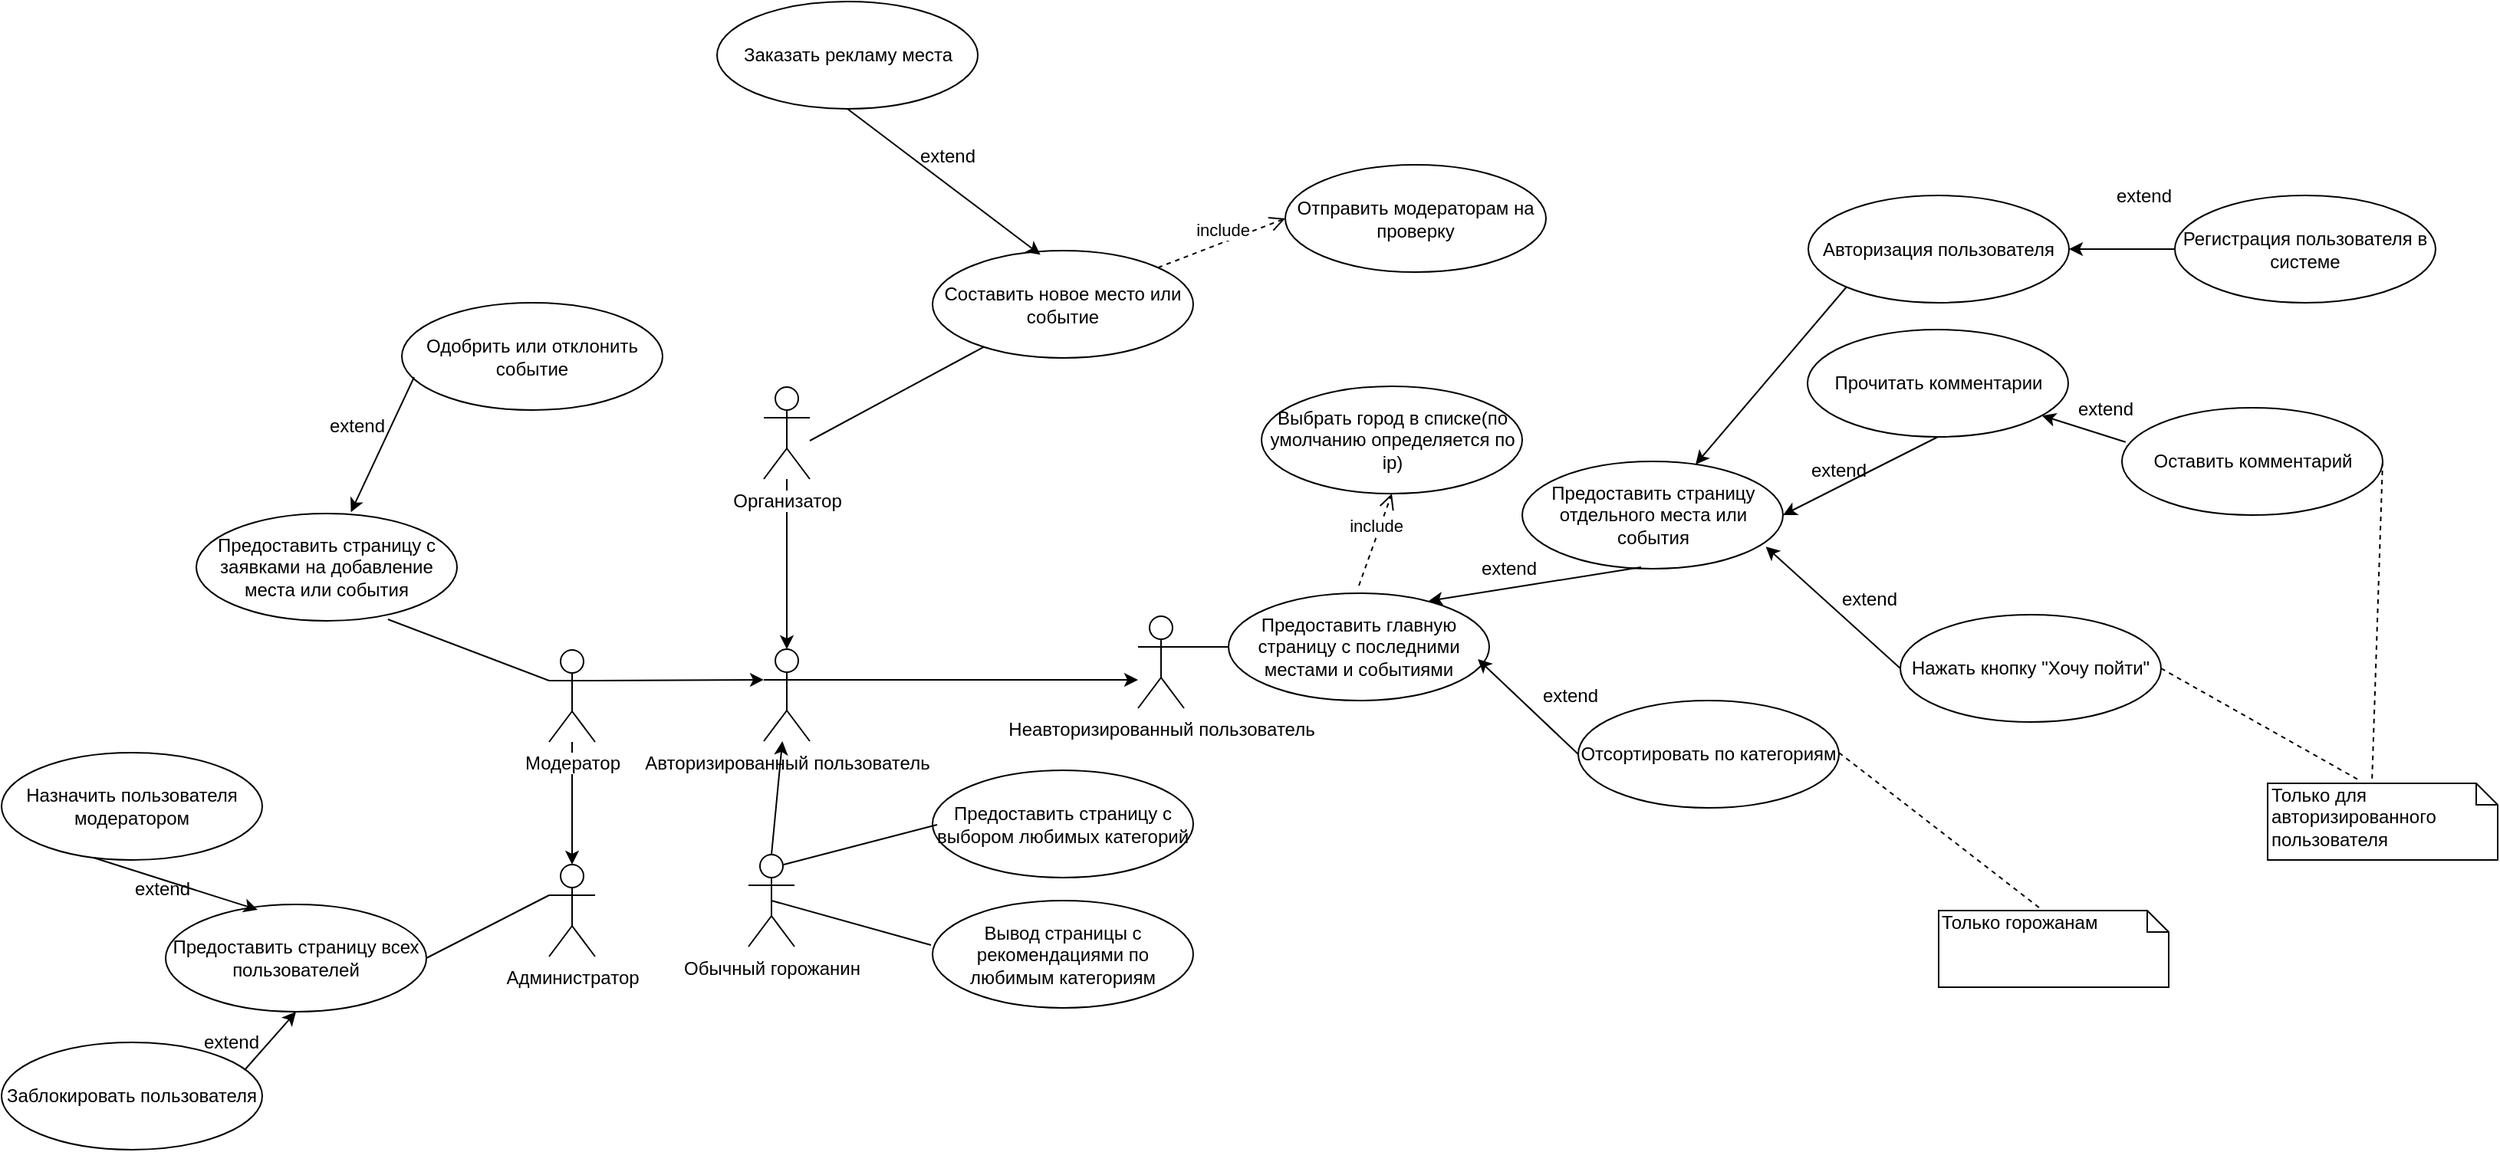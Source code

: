 <mxfile version="12.2.9" type="github" pages="1">
  <diagram id="u1nDRi898SEgDuD9-lZf" name="Page-1">
    <mxGraphModel dx="2640" dy="918" grid="1" gridSize="10" guides="1" tooltips="1" connect="1" arrows="1" fold="1" page="1" pageScale="1" pageWidth="827" pageHeight="1169" math="0" shadow="0">
      <root>
        <mxCell id="0"/>
        <mxCell id="1" parent="0"/>
        <mxCell id="8umzi9sZa_IY-OGStx1o-46" style="edgeStyle=orthogonalEdgeStyle;rounded=0;orthogonalLoop=1;jettySize=auto;html=1;exitX=1;exitY=0.333;exitDx=0;exitDy=0;exitPerimeter=0;" edge="1" parent="1" source="AobaGqpmd5NbLkJ6BFAJ-1" target="AobaGqpmd5NbLkJ6BFAJ-34">
          <mxGeometry relative="1" as="geometry">
            <Array as="points">
              <mxPoint x="-137" y="442"/>
              <mxPoint x="-137" y="442"/>
            </Array>
          </mxGeometry>
        </mxCell>
        <mxCell id="AobaGqpmd5NbLkJ6BFAJ-1" value="Авторизированный пользователь" style="shape=umlActor;verticalLabelPosition=bottom;labelBackgroundColor=#ffffff;verticalAlign=top;html=1;outlineConnect=0;" parent="1" vertex="1">
          <mxGeometry x="-330" y="422.5" width="30" height="60" as="geometry"/>
        </mxCell>
        <mxCell id="AobaGqpmd5NbLkJ6BFAJ-4" value="Авторизация пользователя" style="ellipse;whiteSpace=wrap;html=1;fillColor=none;" parent="1" vertex="1">
          <mxGeometry x="351" y="126.5" width="170" height="70" as="geometry"/>
        </mxCell>
        <mxCell id="AobaGqpmd5NbLkJ6BFAJ-6" value="Предоставить главную страницу с последними местами и событиями" style="ellipse;whiteSpace=wrap;html=1;fillColor=none;" parent="1" vertex="1">
          <mxGeometry x="-27" y="386" width="170" height="70" as="geometry"/>
        </mxCell>
        <mxCell id="AobaGqpmd5NbLkJ6BFAJ-7" value="" style="endArrow=none;html=1;exitX=1;exitY=0.333;exitDx=0;exitDy=0;exitPerimeter=0;" parent="1" source="AobaGqpmd5NbLkJ6BFAJ-34" target="AobaGqpmd5NbLkJ6BFAJ-6" edge="1">
          <mxGeometry width="50" height="50" relative="1" as="geometry">
            <mxPoint x="-350" y="571.5" as="sourcePoint"/>
            <mxPoint x="-300" y="521.5" as="targetPoint"/>
          </mxGeometry>
        </mxCell>
        <mxCell id="AobaGqpmd5NbLkJ6BFAJ-8" value="" style="endArrow=classic;html=1;exitX=0;exitY=1;exitDx=0;exitDy=0;" parent="1" source="AobaGqpmd5NbLkJ6BFAJ-4" target="AobaGqpmd5NbLkJ6BFAJ-23" edge="1">
          <mxGeometry width="50" height="50" relative="1" as="geometry">
            <mxPoint x="998.5" y="-124.5" as="sourcePoint"/>
            <mxPoint x="888.5" y="-134.5" as="targetPoint"/>
          </mxGeometry>
        </mxCell>
        <mxCell id="AobaGqpmd5NbLkJ6BFAJ-11" value="Регистрация пользователя в системе" style="ellipse;whiteSpace=wrap;html=1;fillColor=none;" parent="1" vertex="1">
          <mxGeometry x="590" y="126.5" width="170" height="70" as="geometry"/>
        </mxCell>
        <mxCell id="AobaGqpmd5NbLkJ6BFAJ-12" value="" style="endArrow=classic;html=1;entryX=1;entryY=0.5;entryDx=0;entryDy=0;exitX=0;exitY=0.5;exitDx=0;exitDy=0;" parent="1" source="AobaGqpmd5NbLkJ6BFAJ-11" edge="1" target="AobaGqpmd5NbLkJ6BFAJ-4">
          <mxGeometry width="50" height="50" relative="1" as="geometry">
            <mxPoint x="590" y="121.5" as="sourcePoint"/>
            <mxPoint x="624.79" y="137.36" as="targetPoint"/>
          </mxGeometry>
        </mxCell>
        <mxCell id="AobaGqpmd5NbLkJ6BFAJ-13" value="extend" style="text;html=1;strokeColor=none;fillColor=none;align=center;verticalAlign=middle;whiteSpace=wrap;rounded=0;" parent="1" vertex="1">
          <mxGeometry x="550" y="116.5" width="40" height="20" as="geometry"/>
        </mxCell>
        <mxCell id="AobaGqpmd5NbLkJ6BFAJ-15" value="Обычный горожанин" style="shape=umlActor;verticalLabelPosition=bottom;labelBackgroundColor=#ffffff;verticalAlign=top;html=1;outlineConnect=0;" parent="1" vertex="1">
          <mxGeometry x="-340" y="556.5" width="30" height="60" as="geometry"/>
        </mxCell>
        <mxCell id="AobaGqpmd5NbLkJ6BFAJ-18" value="" style="endArrow=classic;html=1;" parent="1" target="AobaGqpmd5NbLkJ6BFAJ-1" edge="1">
          <mxGeometry width="50" height="50" relative="1" as="geometry">
            <mxPoint x="-325" y="556.5" as="sourcePoint"/>
            <mxPoint x="-275" y="506.5" as="targetPoint"/>
          </mxGeometry>
        </mxCell>
        <mxCell id="AobaGqpmd5NbLkJ6BFAJ-19" value="" style="endArrow=none;html=1;" parent="1" edge="1">
          <mxGeometry width="50" height="50" relative="1" as="geometry">
            <mxPoint x="-317" y="563" as="sourcePoint"/>
            <mxPoint x="-217" y="537" as="targetPoint"/>
          </mxGeometry>
        </mxCell>
        <mxCell id="AobaGqpmd5NbLkJ6BFAJ-20" value="Предоставить страницу с выбором любимых категорий" style="ellipse;whiteSpace=wrap;html=1;fillColor=none;" parent="1" vertex="1">
          <mxGeometry x="-220" y="501.5" width="170" height="70" as="geometry"/>
        </mxCell>
        <mxCell id="AobaGqpmd5NbLkJ6BFAJ-21" value="" style="endArrow=none;html=1;exitX=0.5;exitY=0.5;exitDx=0;exitDy=0;exitPerimeter=0;entryX=-0.006;entryY=0.414;entryDx=0;entryDy=0;entryPerimeter=0;" parent="1" source="AobaGqpmd5NbLkJ6BFAJ-15" target="AobaGqpmd5NbLkJ6BFAJ-22" edge="1">
          <mxGeometry width="50" height="50" relative="1" as="geometry">
            <mxPoint x="-281" y="652" as="sourcePoint"/>
            <mxPoint x="-172.828" y="646.392" as="targetPoint"/>
          </mxGeometry>
        </mxCell>
        <mxCell id="AobaGqpmd5NbLkJ6BFAJ-22" value="Вывод страницы с рекомендациями по любимым категориям" style="ellipse;whiteSpace=wrap;html=1;fillColor=none;" parent="1" vertex="1">
          <mxGeometry x="-220" y="586.5" width="170" height="70" as="geometry"/>
        </mxCell>
        <mxCell id="AobaGqpmd5NbLkJ6BFAJ-23" value="Предоставить страницу отдельного места или события" style="ellipse;whiteSpace=wrap;html=1;fillColor=none;" parent="1" vertex="1">
          <mxGeometry x="164.5" y="300" width="170" height="70" as="geometry"/>
        </mxCell>
        <mxCell id="AobaGqpmd5NbLkJ6BFAJ-28" value="Прочитать комментарии" style="ellipse;whiteSpace=wrap;html=1;fillColor=none;" parent="1" vertex="1">
          <mxGeometry x="350.5" y="214" width="170" height="70" as="geometry"/>
        </mxCell>
        <mxCell id="AobaGqpmd5NbLkJ6BFAJ-26" value="" style="endArrow=classic;html=1;exitX=0;exitY=0.5;exitDx=0;exitDy=0;entryX=0.768;entryY=0.071;entryDx=0;entryDy=0;entryPerimeter=0;" parent="1" target="AobaGqpmd5NbLkJ6BFAJ-6" edge="1">
          <mxGeometry width="50" height="50" relative="1" as="geometry">
            <mxPoint x="242" y="369" as="sourcePoint"/>
            <mxPoint x="127" y="370" as="targetPoint"/>
          </mxGeometry>
        </mxCell>
        <mxCell id="AobaGqpmd5NbLkJ6BFAJ-27" value="extend" style="text;html=1;strokeColor=none;fillColor=none;align=center;verticalAlign=middle;whiteSpace=wrap;rounded=0;" parent="1" vertex="1">
          <mxGeometry x="135.5" y="360" width="40" height="20" as="geometry"/>
        </mxCell>
        <mxCell id="AobaGqpmd5NbLkJ6BFAJ-30" value="" style="endArrow=classic;html=1;exitX=0.5;exitY=1;exitDx=0;exitDy=0;entryX=1;entryY=0.5;entryDx=0;entryDy=0;" parent="1" source="AobaGqpmd5NbLkJ6BFAJ-28" target="AobaGqpmd5NbLkJ6BFAJ-23" edge="1">
          <mxGeometry width="50" height="50" relative="1" as="geometry">
            <mxPoint x="242" y="495.5" as="sourcePoint"/>
            <mxPoint x="127" y="496.5" as="targetPoint"/>
          </mxGeometry>
        </mxCell>
        <mxCell id="AobaGqpmd5NbLkJ6BFAJ-31" value="extend" style="text;html=1;strokeColor=none;fillColor=none;align=center;verticalAlign=middle;whiteSpace=wrap;rounded=0;" parent="1" vertex="1">
          <mxGeometry x="351" y="296" width="40" height="20" as="geometry"/>
        </mxCell>
        <mxCell id="AobaGqpmd5NbLkJ6BFAJ-34" value="Неавторизированный пользователь" style="shape=umlActor;verticalLabelPosition=bottom;labelBackgroundColor=#ffffff;verticalAlign=top;html=1;outlineConnect=0;" parent="1" vertex="1">
          <mxGeometry x="-86" y="401" width="30" height="60" as="geometry"/>
        </mxCell>
        <mxCell id="AobaGqpmd5NbLkJ6BFAJ-50" value="Оставить комментарий" style="ellipse;whiteSpace=wrap;html=1;fillColor=none;" parent="1" vertex="1">
          <mxGeometry x="555.5" y="265" width="170" height="70" as="geometry"/>
        </mxCell>
        <mxCell id="AobaGqpmd5NbLkJ6BFAJ-53" value="" style="edgeStyle=orthogonalEdgeStyle;rounded=0;orthogonalLoop=1;jettySize=auto;html=1;entryX=0.5;entryY=0;entryDx=0;entryDy=0;entryPerimeter=0;" parent="1" source="AobaGqpmd5NbLkJ6BFAJ-51" target="AobaGqpmd5NbLkJ6BFAJ-1" edge="1">
          <mxGeometry relative="1" as="geometry">
            <mxPoint x="-300" y="366.5" as="targetPoint"/>
          </mxGeometry>
        </mxCell>
        <mxCell id="AobaGqpmd5NbLkJ6BFAJ-51" value="Организатор" style="shape=umlActor;verticalLabelPosition=bottom;labelBackgroundColor=#ffffff;verticalAlign=top;html=1;outlineConnect=0;" parent="1" vertex="1">
          <mxGeometry x="-330" y="251.5" width="30" height="60" as="geometry"/>
        </mxCell>
        <mxCell id="AobaGqpmd5NbLkJ6BFAJ-57" value="Отсортировать по категориям" style="ellipse;whiteSpace=wrap;html=1;fillColor=none;" parent="1" vertex="1">
          <mxGeometry x="201" y="456" width="170" height="70" as="geometry"/>
        </mxCell>
        <mxCell id="AobaGqpmd5NbLkJ6BFAJ-58" value="Составить новое место или событие" style="ellipse;whiteSpace=wrap;html=1;fillColor=none;" parent="1" vertex="1">
          <mxGeometry x="-220" y="162.5" width="170" height="70" as="geometry"/>
        </mxCell>
        <mxCell id="AobaGqpmd5NbLkJ6BFAJ-59" value="" style="endArrow=none;html=1;exitX=1;exitY=0.333;exitDx=0;exitDy=0;exitPerimeter=0;" parent="1" target="AobaGqpmd5NbLkJ6BFAJ-58" edge="1">
          <mxGeometry width="50" height="50" relative="1" as="geometry">
            <mxPoint x="-300" y="286.5" as="sourcePoint"/>
            <mxPoint x="-300" y="365.5" as="targetPoint"/>
          </mxGeometry>
        </mxCell>
        <mxCell id="AobaGqpmd5NbLkJ6BFAJ-60" value="include" style="html=1;verticalAlign=bottom;endArrow=open;dashed=1;endSize=8;entryX=0;entryY=0.5;entryDx=0;entryDy=0;" parent="1" source="AobaGqpmd5NbLkJ6BFAJ-58" edge="1" target="AobaGqpmd5NbLkJ6BFAJ-61">
          <mxGeometry relative="1" as="geometry">
            <mxPoint x="-128.5" y="128.5" as="sourcePoint"/>
            <mxPoint x="-21.5" y="148.5" as="targetPoint"/>
          </mxGeometry>
        </mxCell>
        <mxCell id="AobaGqpmd5NbLkJ6BFAJ-61" value="Отправить модераторам на проверку" style="ellipse;whiteSpace=wrap;html=1;fillColor=none;" parent="1" vertex="1">
          <mxGeometry x="10" y="106.5" width="170" height="70" as="geometry"/>
        </mxCell>
        <mxCell id="AobaGqpmd5NbLkJ6BFAJ-62" value="" style="endArrow=classic;html=1;exitX=0;exitY=0.5;exitDx=0;exitDy=0;entryX=0.768;entryY=0.071;entryDx=0;entryDy=0;entryPerimeter=0;fixDash=0;" parent="1" source="AobaGqpmd5NbLkJ6BFAJ-57" edge="1">
          <mxGeometry width="50" height="50" relative="1" as="geometry">
            <mxPoint x="274.0" y="407" as="sourcePoint"/>
            <mxPoint x="135.56" y="428.97" as="targetPoint"/>
          </mxGeometry>
        </mxCell>
        <mxCell id="AobaGqpmd5NbLkJ6BFAJ-63" value="extend" style="text;html=1;strokeColor=none;fillColor=none;align=center;verticalAlign=middle;whiteSpace=wrap;rounded=0;" parent="1" vertex="1">
          <mxGeometry x="175.5" y="442.5" width="40" height="20" as="geometry"/>
        </mxCell>
        <mxCell id="8umzi9sZa_IY-OGStx1o-4" value="" style="endArrow=classic;html=1;exitX=0.014;exitY=0.32;exitDx=0;exitDy=0;exitPerimeter=0;" edge="1" parent="1" source="AobaGqpmd5NbLkJ6BFAJ-50" target="AobaGqpmd5NbLkJ6BFAJ-28">
          <mxGeometry width="50" height="50" relative="1" as="geometry">
            <mxPoint x="500.5" y="247" as="sourcePoint"/>
            <mxPoint x="419.5" y="306" as="targetPoint"/>
          </mxGeometry>
        </mxCell>
        <mxCell id="8umzi9sZa_IY-OGStx1o-5" value="extend" style="text;html=1;strokeColor=none;fillColor=none;align=center;verticalAlign=middle;whiteSpace=wrap;rounded=0;" vertex="1" parent="1">
          <mxGeometry x="524.5" y="255.5" width="40" height="20" as="geometry"/>
        </mxCell>
        <mxCell id="8umzi9sZa_IY-OGStx1o-8" value="Нажать кнопку &quot;Хочу пойти&quot;" style="ellipse;whiteSpace=wrap;html=1;fillColor=none;" vertex="1" parent="1">
          <mxGeometry x="411" y="400" width="170" height="70" as="geometry"/>
        </mxCell>
        <mxCell id="8umzi9sZa_IY-OGStx1o-9" value="" style="endArrow=classic;html=1;exitX=0;exitY=0.5;exitDx=0;exitDy=0;fixDash=0;entryX=0.934;entryY=0.795;entryDx=0;entryDy=0;entryPerimeter=0;" edge="1" parent="1" source="8umzi9sZa_IY-OGStx1o-8" target="AobaGqpmd5NbLkJ6BFAJ-23">
          <mxGeometry width="50" height="50" relative="1" as="geometry">
            <mxPoint x="454.0" y="331" as="sourcePoint"/>
            <mxPoint x="668.5" y="455.5" as="targetPoint"/>
          </mxGeometry>
        </mxCell>
        <mxCell id="8umzi9sZa_IY-OGStx1o-10" value="extend" style="text;html=1;strokeColor=none;fillColor=none;align=center;verticalAlign=middle;whiteSpace=wrap;rounded=0;" vertex="1" parent="1">
          <mxGeometry x="371" y="380" width="40" height="20" as="geometry"/>
        </mxCell>
        <mxCell id="8umzi9sZa_IY-OGStx1o-26" value="" style="edgeStyle=orthogonalEdgeStyle;rounded=0;orthogonalLoop=1;jettySize=auto;html=1;" edge="1" parent="1" source="8umzi9sZa_IY-OGStx1o-11" target="8umzi9sZa_IY-OGStx1o-25">
          <mxGeometry relative="1" as="geometry"/>
        </mxCell>
        <mxCell id="8umzi9sZa_IY-OGStx1o-11" value="Модератор" style="shape=umlActor;verticalLabelPosition=bottom;labelBackgroundColor=#ffffff;verticalAlign=top;html=1;outlineConnect=0;" vertex="1" parent="1">
          <mxGeometry x="-470" y="423" width="30" height="60" as="geometry"/>
        </mxCell>
        <mxCell id="8umzi9sZa_IY-OGStx1o-25" value="Администратор" style="shape=umlActor;verticalLabelPosition=bottom;labelBackgroundColor=#ffffff;verticalAlign=top;html=1;outlineConnect=0;" vertex="1" parent="1">
          <mxGeometry x="-470" y="563" width="30" height="60" as="geometry"/>
        </mxCell>
        <mxCell id="8umzi9sZa_IY-OGStx1o-12" value="" style="endArrow=classic;html=1;exitX=1;exitY=0.333;exitDx=0;exitDy=0;exitPerimeter=0;entryX=0;entryY=0.333;entryDx=0;entryDy=0;entryPerimeter=0;" edge="1" parent="1" source="8umzi9sZa_IY-OGStx1o-11" target="AobaGqpmd5NbLkJ6BFAJ-1">
          <mxGeometry width="50" height="50" relative="1" as="geometry">
            <mxPoint x="-315" y="566.5" as="sourcePoint"/>
            <mxPoint x="-307.885" y="492.5" as="targetPoint"/>
          </mxGeometry>
        </mxCell>
        <mxCell id="8umzi9sZa_IY-OGStx1o-13" value="Заказать рекламу места" style="ellipse;whiteSpace=wrap;html=1;fillColor=none;" vertex="1" parent="1">
          <mxGeometry x="-360.5" width="170" height="70" as="geometry"/>
        </mxCell>
        <mxCell id="8umzi9sZa_IY-OGStx1o-14" value="extend" style="text;html=1;strokeColor=none;fillColor=none;align=center;verticalAlign=middle;whiteSpace=wrap;rounded=0;" vertex="1" parent="1">
          <mxGeometry x="-230.5" y="90.5" width="40" height="20" as="geometry"/>
        </mxCell>
        <mxCell id="8umzi9sZa_IY-OGStx1o-15" value="" style="endArrow=classic;html=1;exitX=0.5;exitY=1;exitDx=0;exitDy=0;entryX=0.414;entryY=0.039;entryDx=0;entryDy=0;entryPerimeter=0;" edge="1" parent="1" source="8umzi9sZa_IY-OGStx1o-13" target="AobaGqpmd5NbLkJ6BFAJ-58">
          <mxGeometry width="50" height="50" relative="1" as="geometry">
            <mxPoint x="-352.5" y="48.5" as="sourcePoint"/>
            <mxPoint x="-260" y="157.5" as="targetPoint"/>
          </mxGeometry>
        </mxCell>
        <mxCell id="8umzi9sZa_IY-OGStx1o-20" value="Предоставить страницу с заявками на добавление места или события" style="ellipse;whiteSpace=wrap;html=1;fillColor=none;" vertex="1" parent="1">
          <mxGeometry x="-700" y="334" width="170" height="70" as="geometry"/>
        </mxCell>
        <mxCell id="8umzi9sZa_IY-OGStx1o-21" value="" style="endArrow=none;html=1;exitX=0;exitY=0.333;exitDx=0;exitDy=0;exitPerimeter=0;entryX=0.735;entryY=0.986;entryDx=0;entryDy=0;entryPerimeter=0;" edge="1" parent="1" source="8umzi9sZa_IY-OGStx1o-11" target="8umzi9sZa_IY-OGStx1o-20">
          <mxGeometry width="50" height="50" relative="1" as="geometry">
            <mxPoint x="-180" y="460" as="sourcePoint"/>
            <mxPoint x="-71.689" y="453.823" as="targetPoint"/>
          </mxGeometry>
        </mxCell>
        <mxCell id="8umzi9sZa_IY-OGStx1o-22" value="Одобрить или отклонить событие" style="ellipse;whiteSpace=wrap;html=1;fillColor=none;" vertex="1" parent="1">
          <mxGeometry x="-566" y="196.5" width="170" height="70" as="geometry"/>
        </mxCell>
        <mxCell id="8umzi9sZa_IY-OGStx1o-23" value="extend" style="text;html=1;strokeColor=none;fillColor=none;align=center;verticalAlign=middle;whiteSpace=wrap;rounded=0;" vertex="1" parent="1">
          <mxGeometry x="-615" y="266.5" width="40" height="20" as="geometry"/>
        </mxCell>
        <mxCell id="8umzi9sZa_IY-OGStx1o-24" value="" style="endArrow=classic;html=1;exitX=0;exitY=0.5;exitDx=0;exitDy=0;" edge="1" parent="1">
          <mxGeometry width="50" height="50" relative="1" as="geometry">
            <mxPoint x="-558.0" y="245" as="sourcePoint"/>
            <mxPoint x="-599.214" y="333.109" as="targetPoint"/>
          </mxGeometry>
        </mxCell>
        <mxCell id="8umzi9sZa_IY-OGStx1o-29" value="Предоставить страницу всех пользователей" style="ellipse;whiteSpace=wrap;html=1;fillColor=none;" vertex="1" parent="1">
          <mxGeometry x="-720" y="589" width="170" height="70" as="geometry"/>
        </mxCell>
        <mxCell id="8umzi9sZa_IY-OGStx1o-30" value="" style="endArrow=none;html=1;exitX=0;exitY=0.333;exitDx=0;exitDy=0;exitPerimeter=0;entryX=1;entryY=0.5;entryDx=0;entryDy=0;" edge="1" parent="1" target="8umzi9sZa_IY-OGStx1o-29">
          <mxGeometry width="50" height="50" relative="1" as="geometry">
            <mxPoint x="-470" y="583" as="sourcePoint"/>
            <mxPoint x="-575.05" y="543.02" as="targetPoint"/>
          </mxGeometry>
        </mxCell>
        <mxCell id="8umzi9sZa_IY-OGStx1o-31" value="Заблокировать пользователя" style="ellipse;whiteSpace=wrap;html=1;fillColor=none;" vertex="1" parent="1">
          <mxGeometry x="-827" y="679" width="170" height="70" as="geometry"/>
        </mxCell>
        <mxCell id="8umzi9sZa_IY-OGStx1o-32" value="Назначить пользователя модератором" style="ellipse;whiteSpace=wrap;html=1;fillColor=none;" vertex="1" parent="1">
          <mxGeometry x="-827" y="490" width="170" height="70" as="geometry"/>
        </mxCell>
        <mxCell id="8umzi9sZa_IY-OGStx1o-34" value="extend" style="text;html=1;strokeColor=none;fillColor=none;align=center;verticalAlign=middle;whiteSpace=wrap;rounded=0;" vertex="1" parent="1">
          <mxGeometry x="-742" y="569" width="40" height="20" as="geometry"/>
        </mxCell>
        <mxCell id="8umzi9sZa_IY-OGStx1o-35" value="" style="endArrow=classic;html=1;exitX=0;exitY=0.5;exitDx=0;exitDy=0;entryX=0.5;entryY=0;entryDx=0;entryDy=0;" edge="1" parent="1">
          <mxGeometry width="50" height="50" relative="1" as="geometry">
            <mxPoint x="-767.0" y="558.5" as="sourcePoint"/>
            <mxPoint x="-660" y="592.5" as="targetPoint"/>
          </mxGeometry>
        </mxCell>
        <mxCell id="8umzi9sZa_IY-OGStx1o-37" value="extend" style="text;html=1;strokeColor=none;fillColor=none;align=center;verticalAlign=middle;whiteSpace=wrap;rounded=0;" vertex="1" parent="1">
          <mxGeometry x="-697" y="669" width="40" height="20" as="geometry"/>
        </mxCell>
        <mxCell id="8umzi9sZa_IY-OGStx1o-38" value="" style="endArrow=classic;html=1;exitX=0;exitY=0.5;exitDx=0;exitDy=0;entryX=0.5;entryY=1;entryDx=0;entryDy=0;" edge="1" parent="1" target="8umzi9sZa_IY-OGStx1o-29">
          <mxGeometry width="50" height="50" relative="1" as="geometry">
            <mxPoint x="-668.5" y="697" as="sourcePoint"/>
            <mxPoint x="-561.5" y="731" as="targetPoint"/>
          </mxGeometry>
        </mxCell>
        <mxCell id="8umzi9sZa_IY-OGStx1o-41" value="include" style="html=1;verticalAlign=bottom;endArrow=open;dashed=1;endSize=8;entryX=0.5;entryY=1;entryDx=0;entryDy=0;exitX=0.5;exitY=0;exitDx=0;exitDy=0;" edge="1" parent="1" target="8umzi9sZa_IY-OGStx1o-42">
          <mxGeometry relative="1" as="geometry">
            <mxPoint x="58" y="381" as="sourcePoint"/>
            <mxPoint x="-37" y="293.0" as="targetPoint"/>
          </mxGeometry>
        </mxCell>
        <mxCell id="8umzi9sZa_IY-OGStx1o-42" value="Выбрать город в списке(по умолчанию определяется по ip)" style="ellipse;whiteSpace=wrap;html=1;fillColor=none;" vertex="1" parent="1">
          <mxGeometry x="-5.5" y="251" width="170" height="70" as="geometry"/>
        </mxCell>
        <mxCell id="8umzi9sZa_IY-OGStx1o-47" value="Только для авторизированного пользователя" style="shape=note;whiteSpace=wrap;html=1;size=14;verticalAlign=top;align=left;spacingTop=-6;fillColor=none;" vertex="1" parent="1">
          <mxGeometry x="650.5" y="510" width="150" height="50" as="geometry"/>
        </mxCell>
        <mxCell id="8umzi9sZa_IY-OGStx1o-48" value="" style="endArrow=none;dashed=1;html=1;entryX=0;entryY=0;entryDx=68;entryDy=0;entryPerimeter=0;exitX=1;exitY=0.5;exitDx=0;exitDy=0;" edge="1" parent="1" target="8umzi9sZa_IY-OGStx1o-47" source="AobaGqpmd5NbLkJ6BFAJ-50">
          <mxGeometry width="50" height="50" relative="1" as="geometry">
            <mxPoint x="1089.5" y="329.5" as="sourcePoint"/>
            <mxPoint x="901.5" y="262.5" as="targetPoint"/>
          </mxGeometry>
        </mxCell>
        <mxCell id="8umzi9sZa_IY-OGStx1o-49" value="" style="endArrow=none;dashed=1;html=1;entryX=0.397;entryY=-0.042;entryDx=0;entryDy=0;entryPerimeter=0;exitX=1;exitY=0.5;exitDx=0;exitDy=0;" edge="1" parent="1" source="8umzi9sZa_IY-OGStx1o-8" target="8umzi9sZa_IY-OGStx1o-47">
          <mxGeometry width="50" height="50" relative="1" as="geometry">
            <mxPoint x="735.5" y="310" as="sourcePoint"/>
            <mxPoint x="838.0" y="466" as="targetPoint"/>
          </mxGeometry>
        </mxCell>
        <mxCell id="8umzi9sZa_IY-OGStx1o-50" value="Только горожанам" style="shape=note;whiteSpace=wrap;html=1;size=14;verticalAlign=top;align=left;spacingTop=-6;fillColor=none;" vertex="1" parent="1">
          <mxGeometry x="436" y="593" width="150" height="50" as="geometry"/>
        </mxCell>
        <mxCell id="8umzi9sZa_IY-OGStx1o-51" value="" style="endArrow=none;dashed=1;html=1;entryX=0;entryY=0;entryDx=68;entryDy=0;entryPerimeter=0;exitX=1;exitY=0.5;exitDx=0;exitDy=0;" edge="1" parent="1" target="8umzi9sZa_IY-OGStx1o-50">
          <mxGeometry width="50" height="50" relative="1" as="geometry">
            <mxPoint x="371.0" y="490" as="sourcePoint"/>
            <mxPoint x="609.55" y="508.9" as="targetPoint"/>
          </mxGeometry>
        </mxCell>
      </root>
    </mxGraphModel>
  </diagram>
</mxfile>
